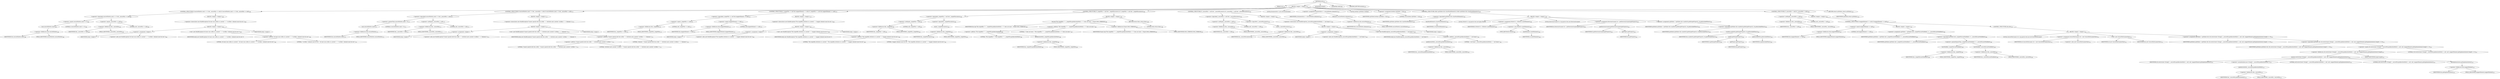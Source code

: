 digraph "eval" {  
"167" [label = <(METHOD,eval)<SUB>167</SUB>> ]
"7" [label = <(PARAM,this)<SUB>167</SUB>> ]
"168" [label = <(BLOCK,&lt;empty&gt;,&lt;empty&gt;)<SUB>167</SUB>> ]
"169" [label = <(CONTROL_STRUCTURE,if (sourceFileSets.size() == 0 &amp;&amp; _sourceFile == null),if (sourceFileSets.size() == 0 &amp;&amp; _sourceFile == null))<SUB>168</SUB>> ]
"170" [label = <(&lt;operator&gt;.logicalAnd,sourceFileSets.size() == 0 &amp;&amp; _sourceFile == null)<SUB>168</SUB>> ]
"171" [label = <(&lt;operator&gt;.equals,sourceFileSets.size() == 0)<SUB>168</SUB>> ]
"172" [label = <(size,sourceFileSets.size())<SUB>168</SUB>> ]
"173" [label = <(&lt;operator&gt;.fieldAccess,this.sourceFileSets)<SUB>168</SUB>> ]
"174" [label = <(IDENTIFIER,this,sourceFileSets.size())<SUB>168</SUB>> ]
"175" [label = <(FIELD_IDENTIFIER,sourceFileSets,sourceFileSets)<SUB>168</SUB>> ]
"176" [label = <(LITERAL,0,sourceFileSets.size() == 0)<SUB>168</SUB>> ]
"177" [label = <(&lt;operator&gt;.equals,_sourceFile == null)<SUB>168</SUB>> ]
"178" [label = <(&lt;operator&gt;.fieldAccess,this._sourceFile)<SUB>168</SUB>> ]
"179" [label = <(IDENTIFIER,this,_sourceFile == null)<SUB>168</SUB>> ]
"180" [label = <(FIELD_IDENTIFIER,_sourceFile,_sourceFile)<SUB>168</SUB>> ]
"181" [label = <(LITERAL,null,_sourceFile == null)<SUB>168</SUB>> ]
"182" [label = <(BLOCK,&lt;empty&gt;,&lt;empty&gt;)<SUB>168</SUB>> ]
"183" [label = <(&lt;operator&gt;.throw,throw new BuildException(&quot;At least one srcfile or a nested &quot; + &quot;&lt;srcfiles&gt; element must be set.&quot;);)<SUB>169</SUB>> ]
"184" [label = <(BLOCK,&lt;empty&gt;,&lt;empty&gt;)<SUB>169</SUB>> ]
"185" [label = <(&lt;operator&gt;.assignment,&lt;empty&gt;)> ]
"186" [label = <(IDENTIFIER,$obj3,&lt;empty&gt;)> ]
"187" [label = <(&lt;operator&gt;.alloc,new BuildException(&quot;At least one srcfile or a nested &quot; + &quot;&lt;srcfiles&gt; element must be set.&quot;))<SUB>169</SUB>> ]
"188" [label = <(&lt;init&gt;,new BuildException(&quot;At least one srcfile or a nested &quot; + &quot;&lt;srcfiles&gt; element must be set.&quot;))<SUB>169</SUB>> ]
"189" [label = <(IDENTIFIER,$obj3,new BuildException(&quot;At least one srcfile or a nested &quot; + &quot;&lt;srcfiles&gt; element must be set.&quot;))> ]
"190" [label = <(&lt;operator&gt;.addition,&quot;At least one srcfile or a nested &quot; + &quot;&lt;srcfiles&gt; element must be set.&quot;)<SUB>169</SUB>> ]
"191" [label = <(LITERAL,&quot;At least one srcfile or a nested &quot;,&quot;At least one srcfile or a nested &quot; + &quot;&lt;srcfiles&gt; element must be set.&quot;)<SUB>169</SUB>> ]
"192" [label = <(LITERAL,&quot;&lt;srcfiles&gt; element must be set.&quot;,&quot;At least one srcfile or a nested &quot; + &quot;&lt;srcfiles&gt; element must be set.&quot;)<SUB>170</SUB>> ]
"193" [label = <(IDENTIFIER,$obj3,&lt;empty&gt;)> ]
"194" [label = <(CONTROL_STRUCTURE,if (sourceFileSets.size() &gt; 0 &amp;&amp; _sourceFile != null),if (sourceFileSets.size() &gt; 0 &amp;&amp; _sourceFile != null))<SUB>173</SUB>> ]
"195" [label = <(&lt;operator&gt;.logicalAnd,sourceFileSets.size() &gt; 0 &amp;&amp; _sourceFile != null)<SUB>173</SUB>> ]
"196" [label = <(&lt;operator&gt;.greaterThan,sourceFileSets.size() &gt; 0)<SUB>173</SUB>> ]
"197" [label = <(size,sourceFileSets.size())<SUB>173</SUB>> ]
"198" [label = <(&lt;operator&gt;.fieldAccess,this.sourceFileSets)<SUB>173</SUB>> ]
"199" [label = <(IDENTIFIER,this,sourceFileSets.size())<SUB>173</SUB>> ]
"200" [label = <(FIELD_IDENTIFIER,sourceFileSets,sourceFileSets)<SUB>173</SUB>> ]
"201" [label = <(LITERAL,0,sourceFileSets.size() &gt; 0)<SUB>173</SUB>> ]
"202" [label = <(&lt;operator&gt;.notEquals,_sourceFile != null)<SUB>173</SUB>> ]
"203" [label = <(&lt;operator&gt;.fieldAccess,this._sourceFile)<SUB>173</SUB>> ]
"204" [label = <(IDENTIFIER,this,_sourceFile != null)<SUB>173</SUB>> ]
"205" [label = <(FIELD_IDENTIFIER,_sourceFile,_sourceFile)<SUB>173</SUB>> ]
"206" [label = <(LITERAL,null,_sourceFile != null)<SUB>173</SUB>> ]
"207" [label = <(BLOCK,&lt;empty&gt;,&lt;empty&gt;)<SUB>173</SUB>> ]
"208" [label = <(&lt;operator&gt;.throw,throw new BuildException(&quot;Cannot specify both the srcfile &quot; + &quot;attribute and a nested &lt;srcfiles&gt; &quot; + &quot;element.&quot;);)<SUB>174</SUB>> ]
"209" [label = <(BLOCK,&lt;empty&gt;,&lt;empty&gt;)<SUB>174</SUB>> ]
"210" [label = <(&lt;operator&gt;.assignment,&lt;empty&gt;)> ]
"211" [label = <(IDENTIFIER,$obj4,&lt;empty&gt;)> ]
"212" [label = <(&lt;operator&gt;.alloc,new BuildException(&quot;Cannot specify both the srcfile &quot; + &quot;attribute and a nested &lt;srcfiles&gt; &quot; + &quot;element.&quot;))<SUB>174</SUB>> ]
"213" [label = <(&lt;init&gt;,new BuildException(&quot;Cannot specify both the srcfile &quot; + &quot;attribute and a nested &lt;srcfiles&gt; &quot; + &quot;element.&quot;))<SUB>174</SUB>> ]
"214" [label = <(IDENTIFIER,$obj4,new BuildException(&quot;Cannot specify both the srcfile &quot; + &quot;attribute and a nested &lt;srcfiles&gt; &quot; + &quot;element.&quot;))> ]
"215" [label = <(&lt;operator&gt;.addition,&quot;Cannot specify both the srcfile &quot; + &quot;attribute and a nested &lt;srcfiles&gt; &quot; + &quot;element.&quot;)<SUB>174</SUB>> ]
"216" [label = <(&lt;operator&gt;.addition,&quot;Cannot specify both the srcfile &quot; + &quot;attribute and a nested &lt;srcfiles&gt; &quot;)<SUB>174</SUB>> ]
"217" [label = <(LITERAL,&quot;Cannot specify both the srcfile &quot;,&quot;Cannot specify both the srcfile &quot; + &quot;attribute and a nested &lt;srcfiles&gt; &quot;)<SUB>174</SUB>> ]
"218" [label = <(LITERAL,&quot;attribute and a nested &lt;srcfiles&gt; &quot;,&quot;Cannot specify both the srcfile &quot; + &quot;attribute and a nested &lt;srcfiles&gt; &quot;)<SUB>175</SUB>> ]
"219" [label = <(LITERAL,&quot;element.&quot;,&quot;Cannot specify both the srcfile &quot; + &quot;attribute and a nested &lt;srcfiles&gt; &quot; + &quot;element.&quot;)<SUB>176</SUB>> ]
"220" [label = <(IDENTIFIER,$obj4,&lt;empty&gt;)> ]
"221" [label = <(CONTROL_STRUCTURE,if (_targetFile == null &amp;&amp; mapperElement == null),if (_targetFile == null &amp;&amp; mapperElement == null))<SUB>179</SUB>> ]
"222" [label = <(&lt;operator&gt;.logicalAnd,_targetFile == null &amp;&amp; mapperElement == null)<SUB>179</SUB>> ]
"223" [label = <(&lt;operator&gt;.equals,_targetFile == null)<SUB>179</SUB>> ]
"224" [label = <(&lt;operator&gt;.fieldAccess,this._targetFile)<SUB>179</SUB>> ]
"225" [label = <(IDENTIFIER,this,_targetFile == null)<SUB>179</SUB>> ]
"226" [label = <(FIELD_IDENTIFIER,_targetFile,_targetFile)<SUB>179</SUB>> ]
"227" [label = <(LITERAL,null,_targetFile == null)<SUB>179</SUB>> ]
"228" [label = <(&lt;operator&gt;.equals,mapperElement == null)<SUB>179</SUB>> ]
"229" [label = <(&lt;operator&gt;.fieldAccess,this.mapperElement)<SUB>179</SUB>> ]
"230" [label = <(IDENTIFIER,this,mapperElement == null)<SUB>179</SUB>> ]
"231" [label = <(FIELD_IDENTIFIER,mapperElement,mapperElement)<SUB>179</SUB>> ]
"232" [label = <(LITERAL,null,mapperElement == null)<SUB>179</SUB>> ]
"233" [label = <(BLOCK,&lt;empty&gt;,&lt;empty&gt;)<SUB>179</SUB>> ]
"234" [label = <(&lt;operator&gt;.throw,throw new BuildException(&quot;The targetfile attribute or a nested &quot; + &quot;mapper element must be set.&quot;);)<SUB>180</SUB>> ]
"235" [label = <(BLOCK,&lt;empty&gt;,&lt;empty&gt;)<SUB>180</SUB>> ]
"236" [label = <(&lt;operator&gt;.assignment,&lt;empty&gt;)> ]
"237" [label = <(IDENTIFIER,$obj5,&lt;empty&gt;)> ]
"238" [label = <(&lt;operator&gt;.alloc,new BuildException(&quot;The targetfile attribute or a nested &quot; + &quot;mapper element must be set.&quot;))<SUB>180</SUB>> ]
"239" [label = <(&lt;init&gt;,new BuildException(&quot;The targetfile attribute or a nested &quot; + &quot;mapper element must be set.&quot;))<SUB>180</SUB>> ]
"240" [label = <(IDENTIFIER,$obj5,new BuildException(&quot;The targetfile attribute or a nested &quot; + &quot;mapper element must be set.&quot;))> ]
"241" [label = <(&lt;operator&gt;.addition,&quot;The targetfile attribute or a nested &quot; + &quot;mapper element must be set.&quot;)<SUB>180</SUB>> ]
"242" [label = <(LITERAL,&quot;The targetfile attribute or a nested &quot;,&quot;The targetfile attribute or a nested &quot; + &quot;mapper element must be set.&quot;)<SUB>180</SUB>> ]
"243" [label = <(LITERAL,&quot;mapper element must be set.&quot;,&quot;The targetfile attribute or a nested &quot; + &quot;mapper element must be set.&quot;)<SUB>181</SUB>> ]
"244" [label = <(IDENTIFIER,$obj5,&lt;empty&gt;)> ]
"245" [label = <(CONTROL_STRUCTURE,if (_targetFile != null &amp;&amp; !_targetFile.exists()),if (_targetFile != null &amp;&amp; !_targetFile.exists()))<SUB>185</SUB>> ]
"246" [label = <(&lt;operator&gt;.logicalAnd,_targetFile != null &amp;&amp; !_targetFile.exists())<SUB>185</SUB>> ]
"247" [label = <(&lt;operator&gt;.notEquals,_targetFile != null)<SUB>185</SUB>> ]
"248" [label = <(&lt;operator&gt;.fieldAccess,this._targetFile)<SUB>185</SUB>> ]
"249" [label = <(IDENTIFIER,this,_targetFile != null)<SUB>185</SUB>> ]
"250" [label = <(FIELD_IDENTIFIER,_targetFile,_targetFile)<SUB>185</SUB>> ]
"251" [label = <(LITERAL,null,_targetFile != null)<SUB>185</SUB>> ]
"252" [label = <(&lt;operator&gt;.logicalNot,!_targetFile.exists())<SUB>185</SUB>> ]
"253" [label = <(exists,_targetFile.exists())<SUB>185</SUB>> ]
"254" [label = <(&lt;operator&gt;.fieldAccess,this._targetFile)<SUB>185</SUB>> ]
"255" [label = <(IDENTIFIER,this,_targetFile.exists())<SUB>185</SUB>> ]
"256" [label = <(FIELD_IDENTIFIER,_targetFile,_targetFile)<SUB>185</SUB>> ]
"257" [label = <(BLOCK,&lt;empty&gt;,&lt;empty&gt;)<SUB>185</SUB>> ]
"258" [label = <(log,log(&quot;The targetfile \&quot;&quot; + _targetFile.getAbsolutePath() + &quot;\&quot; does not exist.&quot;, Project.MSG_VERBOSE))<SUB>186</SUB>> ]
"6" [label = <(IDENTIFIER,this,log(&quot;The targetfile \&quot;&quot; + _targetFile.getAbsolutePath() + &quot;\&quot; does not exist.&quot;, Project.MSG_VERBOSE))<SUB>186</SUB>> ]
"259" [label = <(&lt;operator&gt;.addition,&quot;The targetfile \&quot;&quot; + _targetFile.getAbsolutePath() + &quot;\&quot; does not exist.&quot;)<SUB>186</SUB>> ]
"260" [label = <(&lt;operator&gt;.addition,&quot;The targetfile \&quot;&quot; + _targetFile.getAbsolutePath())<SUB>186</SUB>> ]
"261" [label = <(LITERAL,&quot;The targetfile \&quot;&quot;,&quot;The targetfile \&quot;&quot; + _targetFile.getAbsolutePath())<SUB>186</SUB>> ]
"262" [label = <(getAbsolutePath,_targetFile.getAbsolutePath())<SUB>186</SUB>> ]
"263" [label = <(&lt;operator&gt;.fieldAccess,this._targetFile)<SUB>186</SUB>> ]
"264" [label = <(IDENTIFIER,this,_targetFile.getAbsolutePath())<SUB>186</SUB>> ]
"265" [label = <(FIELD_IDENTIFIER,_targetFile,_targetFile)<SUB>186</SUB>> ]
"266" [label = <(LITERAL,&quot;\&quot; does not exist.&quot;,&quot;The targetfile \&quot;&quot; + _targetFile.getAbsolutePath() + &quot;\&quot; does not exist.&quot;)<SUB>187</SUB>> ]
"267" [label = <(&lt;operator&gt;.fieldAccess,Project.MSG_VERBOSE)<SUB>187</SUB>> ]
"268" [label = <(IDENTIFIER,Project,log(&quot;The targetfile \&quot;&quot; + _targetFile.getAbsolutePath() + &quot;\&quot; does not exist.&quot;, Project.MSG_VERBOSE))<SUB>187</SUB>> ]
"269" [label = <(FIELD_IDENTIFIER,MSG_VERBOSE,MSG_VERBOSE)<SUB>187</SUB>> ]
"270" [label = <(RETURN,return false;,return false;)<SUB>188</SUB>> ]
"271" [label = <(LITERAL,false,return false;)<SUB>188</SUB>> ]
"272" [label = <(CONTROL_STRUCTURE,if (_sourceFile != null &amp;&amp; !_sourceFile.exists()),if (_sourceFile != null &amp;&amp; !_sourceFile.exists()))<SUB>192</SUB>> ]
"273" [label = <(&lt;operator&gt;.logicalAnd,_sourceFile != null &amp;&amp; !_sourceFile.exists())<SUB>192</SUB>> ]
"274" [label = <(&lt;operator&gt;.notEquals,_sourceFile != null)<SUB>192</SUB>> ]
"275" [label = <(&lt;operator&gt;.fieldAccess,this._sourceFile)<SUB>192</SUB>> ]
"276" [label = <(IDENTIFIER,this,_sourceFile != null)<SUB>192</SUB>> ]
"277" [label = <(FIELD_IDENTIFIER,_sourceFile,_sourceFile)<SUB>192</SUB>> ]
"278" [label = <(LITERAL,null,_sourceFile != null)<SUB>192</SUB>> ]
"279" [label = <(&lt;operator&gt;.logicalNot,!_sourceFile.exists())<SUB>192</SUB>> ]
"280" [label = <(exists,_sourceFile.exists())<SUB>192</SUB>> ]
"281" [label = <(&lt;operator&gt;.fieldAccess,this._sourceFile)<SUB>192</SUB>> ]
"282" [label = <(IDENTIFIER,this,_sourceFile.exists())<SUB>192</SUB>> ]
"283" [label = <(FIELD_IDENTIFIER,_sourceFile,_sourceFile)<SUB>192</SUB>> ]
"284" [label = <(BLOCK,&lt;empty&gt;,&lt;empty&gt;)<SUB>192</SUB>> ]
"285" [label = <(&lt;operator&gt;.throw,throw new BuildException(_sourceFile.getAbsolutePath() + &quot; not found.&quot;);)<SUB>193</SUB>> ]
"286" [label = <(BLOCK,&lt;empty&gt;,&lt;empty&gt;)<SUB>193</SUB>> ]
"287" [label = <(&lt;operator&gt;.assignment,&lt;empty&gt;)> ]
"288" [label = <(IDENTIFIER,$obj6,&lt;empty&gt;)> ]
"289" [label = <(&lt;operator&gt;.alloc,new BuildException(_sourceFile.getAbsolutePath() + &quot; not found.&quot;))<SUB>193</SUB>> ]
"290" [label = <(&lt;init&gt;,new BuildException(_sourceFile.getAbsolutePath() + &quot; not found.&quot;))<SUB>193</SUB>> ]
"291" [label = <(IDENTIFIER,$obj6,new BuildException(_sourceFile.getAbsolutePath() + &quot; not found.&quot;))> ]
"292" [label = <(&lt;operator&gt;.addition,_sourceFile.getAbsolutePath() + &quot; not found.&quot;)<SUB>193</SUB>> ]
"293" [label = <(getAbsolutePath,_sourceFile.getAbsolutePath())<SUB>193</SUB>> ]
"294" [label = <(&lt;operator&gt;.fieldAccess,this._sourceFile)<SUB>193</SUB>> ]
"295" [label = <(IDENTIFIER,this,_sourceFile.getAbsolutePath())<SUB>193</SUB>> ]
"296" [label = <(FIELD_IDENTIFIER,_sourceFile,_sourceFile)<SUB>193</SUB>> ]
"297" [label = <(LITERAL,&quot; not found.&quot;,_sourceFile.getAbsolutePath() + &quot; not found.&quot;)<SUB>194</SUB>> ]
"298" [label = <(IDENTIFIER,$obj6,&lt;empty&gt;)> ]
"299" [label = <(LOCAL,Enumeration e: java.util.Enumeration)> ]
"300" [label = <(&lt;operator&gt;.assignment,Enumeration e = sourceFileSets.elements())<SUB>197</SUB>> ]
"301" [label = <(IDENTIFIER,e,Enumeration e = sourceFileSets.elements())<SUB>197</SUB>> ]
"302" [label = <(elements,sourceFileSets.elements())<SUB>197</SUB>> ]
"303" [label = <(&lt;operator&gt;.fieldAccess,this.sourceFileSets)<SUB>197</SUB>> ]
"304" [label = <(IDENTIFIER,this,sourceFileSets.elements())<SUB>197</SUB>> ]
"305" [label = <(FIELD_IDENTIFIER,sourceFileSets,sourceFileSets)<SUB>197</SUB>> ]
"306" [label = <(LOCAL,boolean upToDate: boolean)> ]
"307" [label = <(&lt;operator&gt;.assignment,boolean upToDate = true)<SUB>198</SUB>> ]
"308" [label = <(IDENTIFIER,upToDate,boolean upToDate = true)<SUB>198</SUB>> ]
"309" [label = <(LITERAL,true,boolean upToDate = true)<SUB>198</SUB>> ]
"310" [label = <(CONTROL_STRUCTURE,while (upToDate &amp;&amp; e.hasMoreElements()),while (upToDate &amp;&amp; e.hasMoreElements()))<SUB>199</SUB>> ]
"311" [label = <(&lt;operator&gt;.logicalAnd,upToDate &amp;&amp; e.hasMoreElements())<SUB>199</SUB>> ]
"312" [label = <(IDENTIFIER,upToDate,upToDate &amp;&amp; e.hasMoreElements())<SUB>199</SUB>> ]
"313" [label = <(hasMoreElements,e.hasMoreElements())<SUB>199</SUB>> ]
"314" [label = <(IDENTIFIER,e,e.hasMoreElements())<SUB>199</SUB>> ]
"315" [label = <(BLOCK,&lt;empty&gt;,&lt;empty&gt;)<SUB>199</SUB>> ]
"316" [label = <(LOCAL,FileSet fs: org.apache.tools.ant.types.FileSet)> ]
"317" [label = <(&lt;operator&gt;.assignment,FileSet fs = (FileSet) e.nextElement())<SUB>200</SUB>> ]
"318" [label = <(IDENTIFIER,fs,FileSet fs = (FileSet) e.nextElement())<SUB>200</SUB>> ]
"319" [label = <(&lt;operator&gt;.cast,(FileSet) e.nextElement())<SUB>200</SUB>> ]
"320" [label = <(TYPE_REF,FileSet,FileSet)<SUB>200</SUB>> ]
"321" [label = <(nextElement,e.nextElement())<SUB>200</SUB>> ]
"322" [label = <(IDENTIFIER,e,e.nextElement())<SUB>200</SUB>> ]
"323" [label = <(LOCAL,DirectoryScanner ds: org.apache.tools.ant.DirectoryScanner)> ]
"324" [label = <(&lt;operator&gt;.assignment,DirectoryScanner ds = getDirectoryScanner(getProject()))<SUB>201</SUB>> ]
"325" [label = <(IDENTIFIER,ds,DirectoryScanner ds = getDirectoryScanner(getProject()))<SUB>201</SUB>> ]
"326" [label = <(getDirectoryScanner,getDirectoryScanner(getProject()))<SUB>201</SUB>> ]
"327" [label = <(IDENTIFIER,fs,getDirectoryScanner(getProject()))<SUB>201</SUB>> ]
"328" [label = <(getProject,getProject())<SUB>201</SUB>> ]
"8" [label = <(IDENTIFIER,this,getProject())<SUB>201</SUB>> ]
"329" [label = <(&lt;operator&gt;.assignment,upToDate = upToDate &amp;&amp; scanDir(fs.getDir(getProject()), ds.getIncludedFiles()))<SUB>202</SUB>> ]
"330" [label = <(IDENTIFIER,upToDate,upToDate = upToDate &amp;&amp; scanDir(fs.getDir(getProject()), ds.getIncludedFiles()))<SUB>202</SUB>> ]
"331" [label = <(&lt;operator&gt;.logicalAnd,upToDate &amp;&amp; scanDir(fs.getDir(getProject()), ds.getIncludedFiles()))<SUB>202</SUB>> ]
"332" [label = <(IDENTIFIER,upToDate,upToDate &amp;&amp; scanDir(fs.getDir(getProject()), ds.getIncludedFiles()))<SUB>202</SUB>> ]
"333" [label = <(scanDir,scanDir(fs.getDir(getProject()), ds.getIncludedFiles()))<SUB>202</SUB>> ]
"10" [label = <(IDENTIFIER,this,scanDir(fs.getDir(getProject()), ds.getIncludedFiles()))<SUB>202</SUB>> ]
"334" [label = <(getDir,getDir(getProject()))<SUB>202</SUB>> ]
"335" [label = <(IDENTIFIER,fs,getDir(getProject()))<SUB>202</SUB>> ]
"336" [label = <(getProject,getProject())<SUB>202</SUB>> ]
"9" [label = <(IDENTIFIER,this,getProject())<SUB>202</SUB>> ]
"337" [label = <(getIncludedFiles,getIncludedFiles())<SUB>203</SUB>> ]
"338" [label = <(IDENTIFIER,ds,getIncludedFiles())<SUB>203</SUB>> ]
"339" [label = <(CONTROL_STRUCTURE,if (_sourceFile != null),if (_sourceFile != null))<SUB>206</SUB>> ]
"340" [label = <(&lt;operator&gt;.notEquals,_sourceFile != null)<SUB>206</SUB>> ]
"341" [label = <(&lt;operator&gt;.fieldAccess,this._sourceFile)<SUB>206</SUB>> ]
"342" [label = <(IDENTIFIER,this,_sourceFile != null)<SUB>206</SUB>> ]
"343" [label = <(FIELD_IDENTIFIER,_sourceFile,_sourceFile)<SUB>206</SUB>> ]
"344" [label = <(LITERAL,null,_sourceFile != null)<SUB>206</SUB>> ]
"345" [label = <(BLOCK,&lt;empty&gt;,&lt;empty&gt;)<SUB>206</SUB>> ]
"346" [label = <(CONTROL_STRUCTURE,if (mapperElement == null),if (mapperElement == null))<SUB>207</SUB>> ]
"347" [label = <(&lt;operator&gt;.equals,mapperElement == null)<SUB>207</SUB>> ]
"348" [label = <(&lt;operator&gt;.fieldAccess,this.mapperElement)<SUB>207</SUB>> ]
"349" [label = <(IDENTIFIER,this,mapperElement == null)<SUB>207</SUB>> ]
"350" [label = <(FIELD_IDENTIFIER,mapperElement,mapperElement)<SUB>207</SUB>> ]
"351" [label = <(LITERAL,null,mapperElement == null)<SUB>207</SUB>> ]
"352" [label = <(BLOCK,&lt;empty&gt;,&lt;empty&gt;)<SUB>207</SUB>> ]
"353" [label = <(&lt;operator&gt;.assignment,upToDate = upToDate &amp;&amp; (_targetFile.lastModified() &gt;= _sourceFile.lastModified()))<SUB>208</SUB>> ]
"354" [label = <(IDENTIFIER,upToDate,upToDate = upToDate &amp;&amp; (_targetFile.lastModified() &gt;= _sourceFile.lastModified()))<SUB>208</SUB>> ]
"355" [label = <(&lt;operator&gt;.logicalAnd,upToDate &amp;&amp; (_targetFile.lastModified() &gt;= _sourceFile.lastModified()))<SUB>208</SUB>> ]
"356" [label = <(IDENTIFIER,upToDate,upToDate &amp;&amp; (_targetFile.lastModified() &gt;= _sourceFile.lastModified()))<SUB>208</SUB>> ]
"357" [label = <(&lt;operator&gt;.greaterEqualsThan,_targetFile.lastModified() &gt;= _sourceFile.lastModified())<SUB>209</SUB>> ]
"358" [label = <(lastModified,_targetFile.lastModified())<SUB>209</SUB>> ]
"359" [label = <(&lt;operator&gt;.fieldAccess,this._targetFile)<SUB>209</SUB>> ]
"360" [label = <(IDENTIFIER,this,_targetFile.lastModified())<SUB>209</SUB>> ]
"361" [label = <(FIELD_IDENTIFIER,_targetFile,_targetFile)<SUB>209</SUB>> ]
"362" [label = <(lastModified,_sourceFile.lastModified())<SUB>209</SUB>> ]
"363" [label = <(&lt;operator&gt;.fieldAccess,this._sourceFile)<SUB>209</SUB>> ]
"364" [label = <(IDENTIFIER,this,_sourceFile.lastModified())<SUB>209</SUB>> ]
"365" [label = <(FIELD_IDENTIFIER,_sourceFile,_sourceFile)<SUB>209</SUB>> ]
"366" [label = <(CONTROL_STRUCTURE,else,else)<SUB>210</SUB>> ]
"367" [label = <(BLOCK,&lt;empty&gt;,&lt;empty&gt;)<SUB>210</SUB>> ]
"13" [label = <(LOCAL,SourceFileScanner sfs: org.apache.tools.ant.util.SourceFileScanner)> ]
"368" [label = <(&lt;operator&gt;.assignment,SourceFileScanner sfs = new SourceFileScanner(this))<SUB>211</SUB>> ]
"369" [label = <(IDENTIFIER,sfs,SourceFileScanner sfs = new SourceFileScanner(this))<SUB>211</SUB>> ]
"370" [label = <(&lt;operator&gt;.alloc,new SourceFileScanner(this))<SUB>211</SUB>> ]
"371" [label = <(&lt;init&gt;,new SourceFileScanner(this))<SUB>211</SUB>> ]
"12" [label = <(IDENTIFIER,sfs,new SourceFileScanner(this))<SUB>211</SUB>> ]
"11" [label = <(IDENTIFIER,this,new SourceFileScanner(this))<SUB>211</SUB>> ]
"372" [label = <(&lt;operator&gt;.assignment,upToDate = upToDate &amp;&amp; (sfs.restrict(new String[] { _sourceFile.getAbsolutePath() }, null, null, mapperElement.getImplementation()).length == 0))<SUB>212</SUB>> ]
"373" [label = <(IDENTIFIER,upToDate,upToDate = upToDate &amp;&amp; (sfs.restrict(new String[] { _sourceFile.getAbsolutePath() }, null, null, mapperElement.getImplementation()).length == 0))<SUB>212</SUB>> ]
"374" [label = <(&lt;operator&gt;.logicalAnd,upToDate &amp;&amp; (sfs.restrict(new String[] { _sourceFile.getAbsolutePath() }, null, null, mapperElement.getImplementation()).length == 0))<SUB>212</SUB>> ]
"375" [label = <(IDENTIFIER,upToDate,upToDate &amp;&amp; (sfs.restrict(new String[] { _sourceFile.getAbsolutePath() }, null, null, mapperElement.getImplementation()).length == 0))<SUB>212</SUB>> ]
"376" [label = <(&lt;operator&gt;.equals,sfs.restrict(new String[] { _sourceFile.getAbsolutePath() }, null, null, mapperElement.getImplementation()).length == 0)<SUB>213</SUB>> ]
"377" [label = <(&lt;operator&gt;.fieldAccess,sfs.restrict(new String[] { _sourceFile.getAbsolutePath() }, null, null, mapperElement.getImplementation()).length)<SUB>213</SUB>> ]
"378" [label = <(restrict,restrict(new String[] { _sourceFile.getAbsolutePath() }, null, null, mapperElement.getImplementation()))<SUB>213</SUB>> ]
"379" [label = <(IDENTIFIER,sfs,restrict(new String[] { _sourceFile.getAbsolutePath() }, null, null, mapperElement.getImplementation()))<SUB>213</SUB>> ]
"380" [label = <(&lt;operator&gt;.arrayInitializer,new String[] { _sourceFile.getAbsolutePath() })<SUB>213</SUB>> ]
"381" [label = <(getAbsolutePath,_sourceFile.getAbsolutePath())<SUB>213</SUB>> ]
"382" [label = <(&lt;operator&gt;.fieldAccess,this._sourceFile)<SUB>213</SUB>> ]
"383" [label = <(IDENTIFIER,this,_sourceFile.getAbsolutePath())<SUB>213</SUB>> ]
"384" [label = <(FIELD_IDENTIFIER,_sourceFile,_sourceFile)<SUB>213</SUB>> ]
"385" [label = <(LITERAL,null,restrict(new String[] { _sourceFile.getAbsolutePath() }, null, null, mapperElement.getImplementation()))<SUB>214</SUB>> ]
"386" [label = <(LITERAL,null,restrict(new String[] { _sourceFile.getAbsolutePath() }, null, null, mapperElement.getImplementation()))<SUB>214</SUB>> ]
"387" [label = <(getImplementation,getImplementation())<SUB>215</SUB>> ]
"388" [label = <(&lt;operator&gt;.fieldAccess,this.mapperElement)<SUB>215</SUB>> ]
"389" [label = <(IDENTIFIER,this,getImplementation())<SUB>215</SUB>> ]
"390" [label = <(FIELD_IDENTIFIER,mapperElement,mapperElement)<SUB>215</SUB>> ]
"391" [label = <(FIELD_IDENTIFIER,length,length)<SUB>215</SUB>> ]
"392" [label = <(LITERAL,0,sfs.restrict(new String[] { _sourceFile.getAbsolutePath() }, null, null, mapperElement.getImplementation()).length == 0)<SUB>215</SUB>> ]
"393" [label = <(RETURN,return upToDate;,return upToDate;)<SUB>218</SUB>> ]
"394" [label = <(IDENTIFIER,upToDate,return upToDate;)<SUB>218</SUB>> ]
"395" [label = <(MODIFIER,PUBLIC)> ]
"396" [label = <(MODIFIER,VIRTUAL)> ]
"397" [label = <(METHOD_RETURN,boolean)<SUB>167</SUB>> ]
  "167" -> "7" 
  "167" -> "168" 
  "167" -> "395" 
  "167" -> "396" 
  "167" -> "397" 
  "168" -> "169" 
  "168" -> "194" 
  "168" -> "221" 
  "168" -> "245" 
  "168" -> "272" 
  "168" -> "299" 
  "168" -> "300" 
  "168" -> "306" 
  "168" -> "307" 
  "168" -> "310" 
  "168" -> "339" 
  "168" -> "393" 
  "169" -> "170" 
  "169" -> "182" 
  "170" -> "171" 
  "170" -> "177" 
  "171" -> "172" 
  "171" -> "176" 
  "172" -> "173" 
  "173" -> "174" 
  "173" -> "175" 
  "177" -> "178" 
  "177" -> "181" 
  "178" -> "179" 
  "178" -> "180" 
  "182" -> "183" 
  "183" -> "184" 
  "184" -> "185" 
  "184" -> "188" 
  "184" -> "193" 
  "185" -> "186" 
  "185" -> "187" 
  "188" -> "189" 
  "188" -> "190" 
  "190" -> "191" 
  "190" -> "192" 
  "194" -> "195" 
  "194" -> "207" 
  "195" -> "196" 
  "195" -> "202" 
  "196" -> "197" 
  "196" -> "201" 
  "197" -> "198" 
  "198" -> "199" 
  "198" -> "200" 
  "202" -> "203" 
  "202" -> "206" 
  "203" -> "204" 
  "203" -> "205" 
  "207" -> "208" 
  "208" -> "209" 
  "209" -> "210" 
  "209" -> "213" 
  "209" -> "220" 
  "210" -> "211" 
  "210" -> "212" 
  "213" -> "214" 
  "213" -> "215" 
  "215" -> "216" 
  "215" -> "219" 
  "216" -> "217" 
  "216" -> "218" 
  "221" -> "222" 
  "221" -> "233" 
  "222" -> "223" 
  "222" -> "228" 
  "223" -> "224" 
  "223" -> "227" 
  "224" -> "225" 
  "224" -> "226" 
  "228" -> "229" 
  "228" -> "232" 
  "229" -> "230" 
  "229" -> "231" 
  "233" -> "234" 
  "234" -> "235" 
  "235" -> "236" 
  "235" -> "239" 
  "235" -> "244" 
  "236" -> "237" 
  "236" -> "238" 
  "239" -> "240" 
  "239" -> "241" 
  "241" -> "242" 
  "241" -> "243" 
  "245" -> "246" 
  "245" -> "257" 
  "246" -> "247" 
  "246" -> "252" 
  "247" -> "248" 
  "247" -> "251" 
  "248" -> "249" 
  "248" -> "250" 
  "252" -> "253" 
  "253" -> "254" 
  "254" -> "255" 
  "254" -> "256" 
  "257" -> "258" 
  "257" -> "270" 
  "258" -> "6" 
  "258" -> "259" 
  "258" -> "267" 
  "259" -> "260" 
  "259" -> "266" 
  "260" -> "261" 
  "260" -> "262" 
  "262" -> "263" 
  "263" -> "264" 
  "263" -> "265" 
  "267" -> "268" 
  "267" -> "269" 
  "270" -> "271" 
  "272" -> "273" 
  "272" -> "284" 
  "273" -> "274" 
  "273" -> "279" 
  "274" -> "275" 
  "274" -> "278" 
  "275" -> "276" 
  "275" -> "277" 
  "279" -> "280" 
  "280" -> "281" 
  "281" -> "282" 
  "281" -> "283" 
  "284" -> "285" 
  "285" -> "286" 
  "286" -> "287" 
  "286" -> "290" 
  "286" -> "298" 
  "287" -> "288" 
  "287" -> "289" 
  "290" -> "291" 
  "290" -> "292" 
  "292" -> "293" 
  "292" -> "297" 
  "293" -> "294" 
  "294" -> "295" 
  "294" -> "296" 
  "300" -> "301" 
  "300" -> "302" 
  "302" -> "303" 
  "303" -> "304" 
  "303" -> "305" 
  "307" -> "308" 
  "307" -> "309" 
  "310" -> "311" 
  "310" -> "315" 
  "311" -> "312" 
  "311" -> "313" 
  "313" -> "314" 
  "315" -> "316" 
  "315" -> "317" 
  "315" -> "323" 
  "315" -> "324" 
  "315" -> "329" 
  "317" -> "318" 
  "317" -> "319" 
  "319" -> "320" 
  "319" -> "321" 
  "321" -> "322" 
  "324" -> "325" 
  "324" -> "326" 
  "326" -> "327" 
  "326" -> "328" 
  "328" -> "8" 
  "329" -> "330" 
  "329" -> "331" 
  "331" -> "332" 
  "331" -> "333" 
  "333" -> "10" 
  "333" -> "334" 
  "333" -> "337" 
  "334" -> "335" 
  "334" -> "336" 
  "336" -> "9" 
  "337" -> "338" 
  "339" -> "340" 
  "339" -> "345" 
  "340" -> "341" 
  "340" -> "344" 
  "341" -> "342" 
  "341" -> "343" 
  "345" -> "346" 
  "346" -> "347" 
  "346" -> "352" 
  "346" -> "366" 
  "347" -> "348" 
  "347" -> "351" 
  "348" -> "349" 
  "348" -> "350" 
  "352" -> "353" 
  "353" -> "354" 
  "353" -> "355" 
  "355" -> "356" 
  "355" -> "357" 
  "357" -> "358" 
  "357" -> "362" 
  "358" -> "359" 
  "359" -> "360" 
  "359" -> "361" 
  "362" -> "363" 
  "363" -> "364" 
  "363" -> "365" 
  "366" -> "367" 
  "367" -> "13" 
  "367" -> "368" 
  "367" -> "371" 
  "367" -> "372" 
  "368" -> "369" 
  "368" -> "370" 
  "371" -> "12" 
  "371" -> "11" 
  "372" -> "373" 
  "372" -> "374" 
  "374" -> "375" 
  "374" -> "376" 
  "376" -> "377" 
  "376" -> "392" 
  "377" -> "378" 
  "377" -> "391" 
  "378" -> "379" 
  "378" -> "380" 
  "378" -> "385" 
  "378" -> "386" 
  "378" -> "387" 
  "380" -> "381" 
  "381" -> "382" 
  "382" -> "383" 
  "382" -> "384" 
  "387" -> "388" 
  "388" -> "389" 
  "388" -> "390" 
  "393" -> "394" 
}
